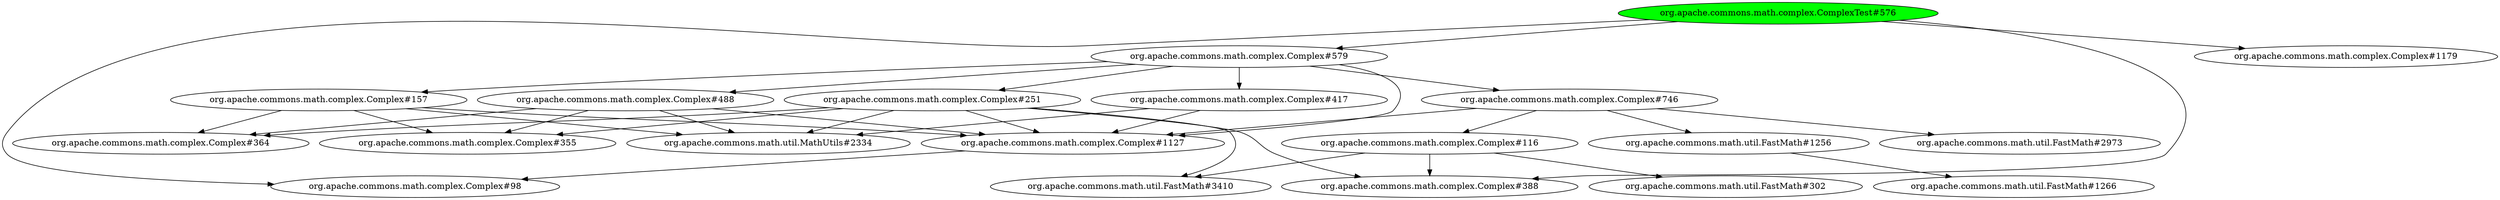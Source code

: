 digraph "cg/org.apache.commons.math.complex.ComplexTest#576"
{
	"org.apache.commons.math.complex.ComplexTest#576" [style=filled,fillcolor=green];
	"org.apache.commons.math.complex.ComplexTest#576" -> "org.apache.commons.math.complex.Complex#98";
	"org.apache.commons.math.complex.ComplexTest#576" -> "org.apache.commons.math.complex.Complex#579";
	"org.apache.commons.math.complex.Complex#579" -> "org.apache.commons.math.complex.Complex#157";
	"org.apache.commons.math.complex.Complex#157" -> "org.apache.commons.math.util.MathUtils#2334";
	"org.apache.commons.math.complex.Complex#157" -> "org.apache.commons.math.complex.Complex#364";
	"org.apache.commons.math.complex.Complex#157" -> "org.apache.commons.math.complex.Complex#355";
	"org.apache.commons.math.complex.Complex#157" -> "org.apache.commons.math.complex.Complex#1127";
	"org.apache.commons.math.complex.Complex#1127" -> "org.apache.commons.math.complex.Complex#98";
	"org.apache.commons.math.complex.Complex#579" -> "org.apache.commons.math.complex.Complex#488";
	"org.apache.commons.math.complex.Complex#488" -> "org.apache.commons.math.util.MathUtils#2334";
	"org.apache.commons.math.complex.Complex#488" -> "org.apache.commons.math.complex.Complex#364";
	"org.apache.commons.math.complex.Complex#488" -> "org.apache.commons.math.complex.Complex#355";
	"org.apache.commons.math.complex.Complex#488" -> "org.apache.commons.math.complex.Complex#1127";
	"org.apache.commons.math.complex.Complex#579" -> "org.apache.commons.math.complex.Complex#251";
	"org.apache.commons.math.complex.Complex#251" -> "org.apache.commons.math.util.MathUtils#2334";
	"org.apache.commons.math.complex.Complex#251" -> "org.apache.commons.math.complex.Complex#364";
	"org.apache.commons.math.complex.Complex#251" -> "org.apache.commons.math.complex.Complex#355";
	"org.apache.commons.math.complex.Complex#251" -> "org.apache.commons.math.complex.Complex#388";
	"org.apache.commons.math.complex.Complex#251" -> "org.apache.commons.math.util.FastMath#3410";
	"org.apache.commons.math.complex.Complex#251" -> "org.apache.commons.math.complex.Complex#1127";
	"org.apache.commons.math.complex.Complex#579" -> "org.apache.commons.math.complex.Complex#746";
	"org.apache.commons.math.complex.Complex#746" -> "org.apache.commons.math.complex.Complex#116";
	"org.apache.commons.math.complex.Complex#116" -> "org.apache.commons.math.complex.Complex#388";
	"org.apache.commons.math.complex.Complex#116" -> "org.apache.commons.math.util.FastMath#3410";
	"org.apache.commons.math.complex.Complex#116" -> "org.apache.commons.math.util.FastMath#302";
	"org.apache.commons.math.complex.Complex#746" -> "org.apache.commons.math.util.FastMath#1256";
	"org.apache.commons.math.util.FastMath#1256" -> "org.apache.commons.math.util.FastMath#1266";
	"org.apache.commons.math.complex.Complex#746" -> "org.apache.commons.math.util.FastMath#2973";
	"org.apache.commons.math.complex.Complex#746" -> "org.apache.commons.math.complex.Complex#1127";
	"org.apache.commons.math.complex.Complex#579" -> "org.apache.commons.math.complex.Complex#1127";
	"org.apache.commons.math.complex.Complex#579" -> "org.apache.commons.math.complex.Complex#417";
	"org.apache.commons.math.complex.Complex#417" -> "org.apache.commons.math.util.MathUtils#2334";
	"org.apache.commons.math.complex.Complex#417" -> "org.apache.commons.math.complex.Complex#1127";
	"org.apache.commons.math.complex.ComplexTest#576" -> "org.apache.commons.math.complex.Complex#1179";
	"org.apache.commons.math.complex.ComplexTest#576" -> "org.apache.commons.math.complex.Complex#388";
}
